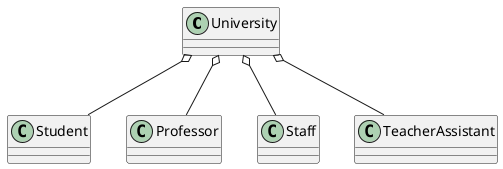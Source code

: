 @startuml firstAggregation
class University {}
class Student {}
class Professor {}
class Staff {}
class TeacherAssistant {}


University o-- Student
University o-- Professor 
University o-- Staff 
University o-- TeacherAssistant 
@end